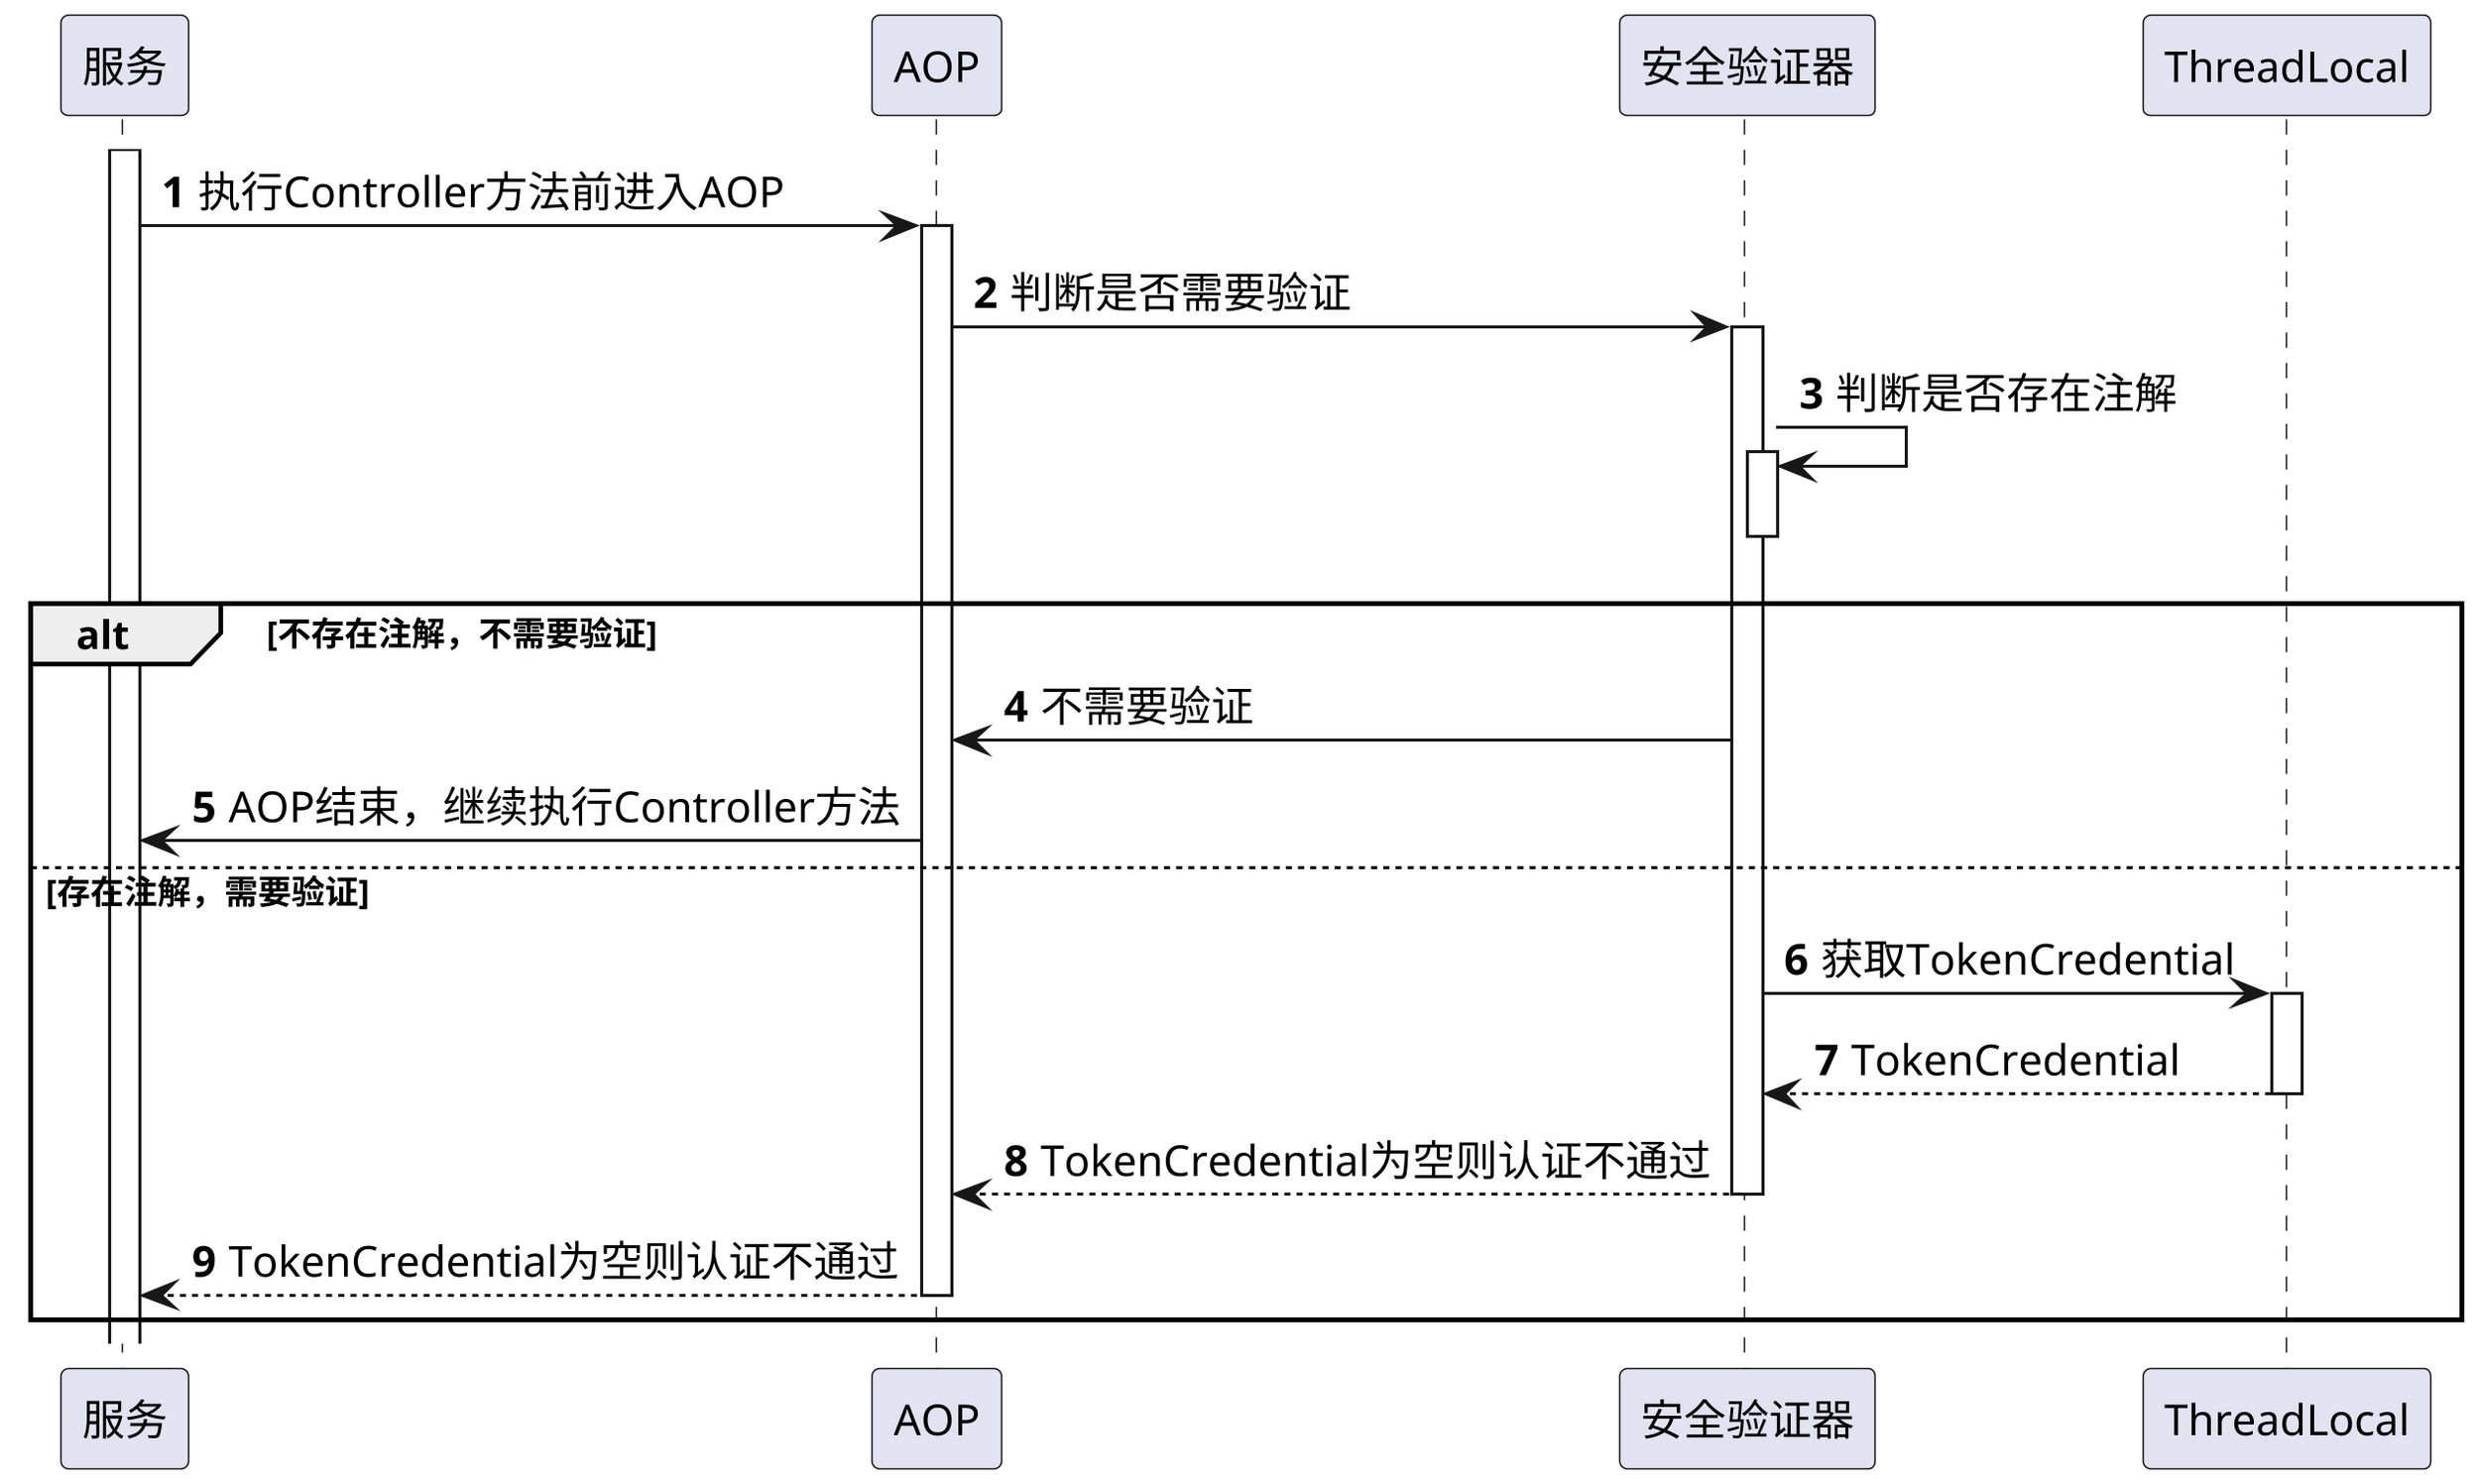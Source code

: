 @startuml
'https://plantuml.com/sequence-diagram
skinparam shadowing false
skinparam defaultFontName xfonts-wqy
skinparam dpi 300
skinparam activity  {
    DiamondFontSize 14
    ArrowFontSize 14
    FontSize 14
}
autonumber

participant 服务 as Server
participant AOP
participant 安全验证器 as IPreAuthHandler

activate Server

Server -> AOP ++: 执行Controller方法前进入AOP
AOP -> IPreAuthHandler ++: 判断是否需要验证
IPreAuthHandler -> IPreAuthHandler++--: 判断是否存在注解
alt 不存在注解，不需要验证
    AOP <- IPreAuthHandler : 不需要验证
    Server <- AOP: AOP结束，继续执行Controller方法
else 存在注解，需要验证
    IPreAuthHandler -> ThreadLocal ++: 获取TokenCredential
    return TokenCredential
    return TokenCredential为空则认证不通过
    return TokenCredential为空则认证不通过
end

@enduml